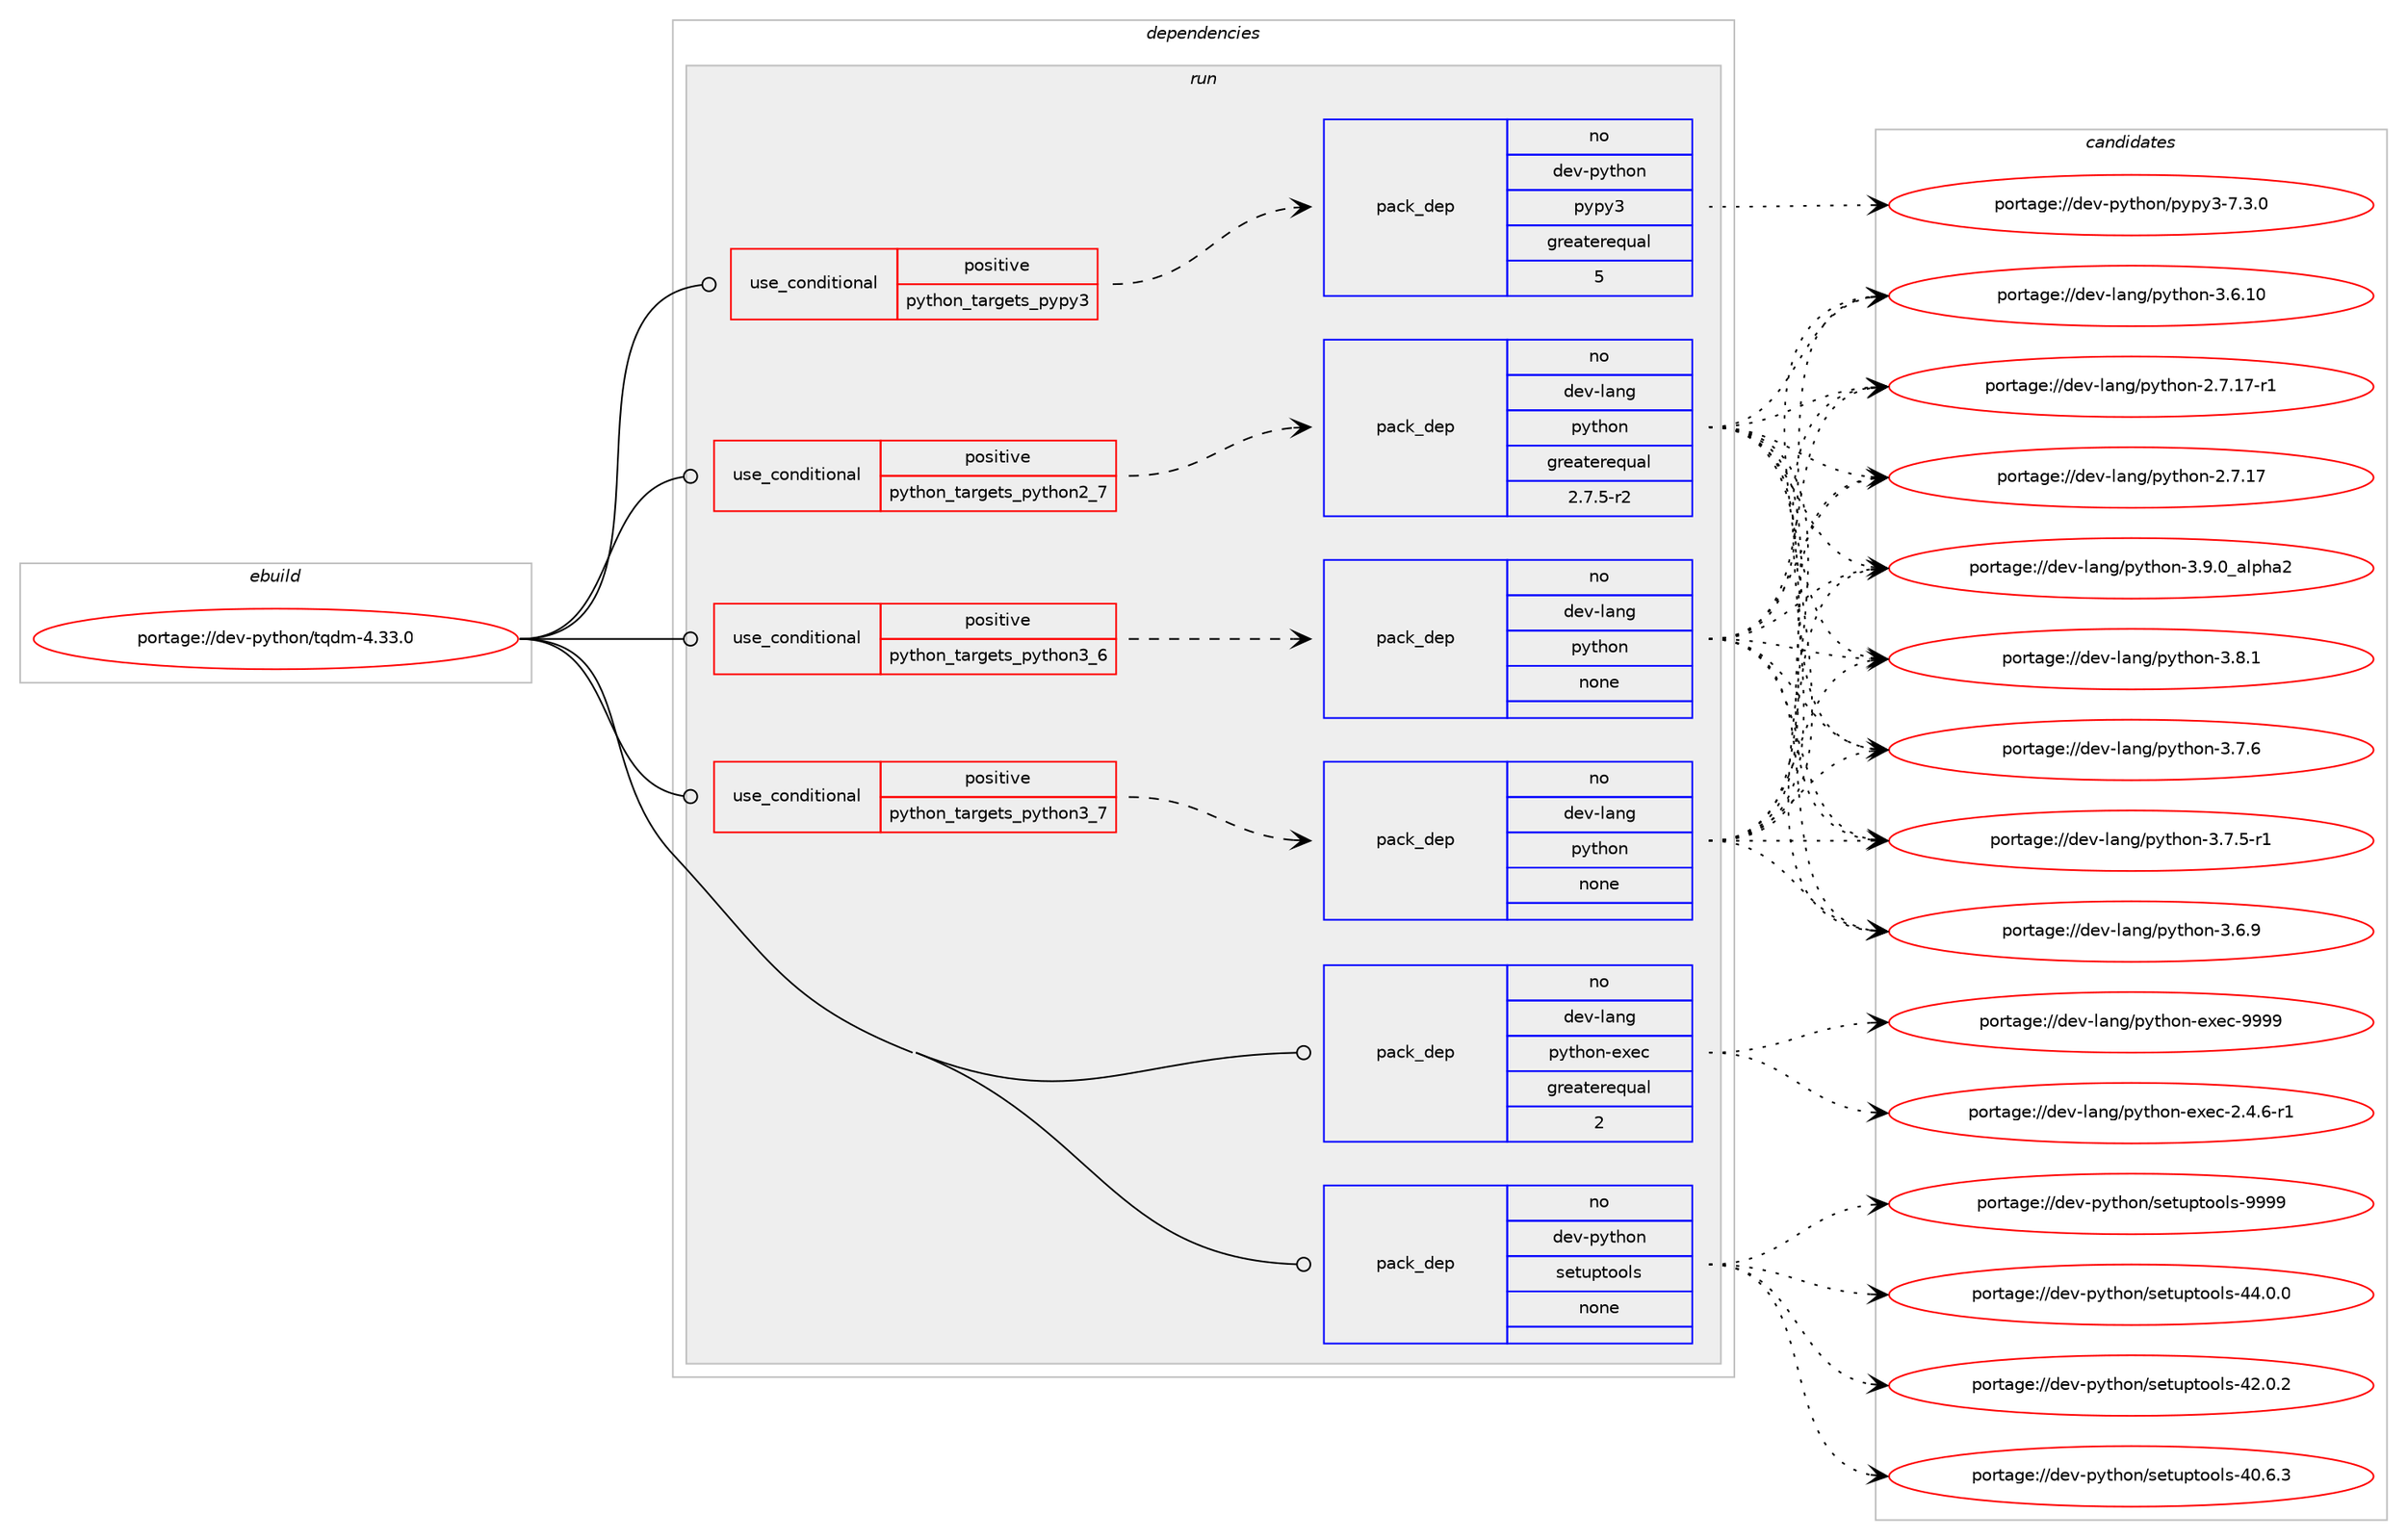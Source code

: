 digraph prolog {

# *************
# Graph options
# *************

newrank=true;
concentrate=true;
compound=true;
graph [rankdir=LR,fontname=Helvetica,fontsize=10,ranksep=1.5];#, ranksep=2.5, nodesep=0.2];
edge  [arrowhead=vee];
node  [fontname=Helvetica,fontsize=10];

# **********
# The ebuild
# **********

subgraph cluster_leftcol {
color=gray;
rank=same;
label=<<i>ebuild</i>>;
id [label="portage://dev-python/tqdm-4.33.0", color=red, width=4, href="../dev-python/tqdm-4.33.0.svg"];
}

# ****************
# The dependencies
# ****************

subgraph cluster_midcol {
color=gray;
label=<<i>dependencies</i>>;
subgraph cluster_compile {
fillcolor="#eeeeee";
style=filled;
label=<<i>compile</i>>;
}
subgraph cluster_compileandrun {
fillcolor="#eeeeee";
style=filled;
label=<<i>compile and run</i>>;
}
subgraph cluster_run {
fillcolor="#eeeeee";
style=filled;
label=<<i>run</i>>;
subgraph cond104604 {
dependency421390 [label=<<TABLE BORDER="0" CELLBORDER="1" CELLSPACING="0" CELLPADDING="4"><TR><TD ROWSPAN="3" CELLPADDING="10">use_conditional</TD></TR><TR><TD>positive</TD></TR><TR><TD>python_targets_pypy3</TD></TR></TABLE>>, shape=none, color=red];
subgraph pack311889 {
dependency421391 [label=<<TABLE BORDER="0" CELLBORDER="1" CELLSPACING="0" CELLPADDING="4" WIDTH="220"><TR><TD ROWSPAN="6" CELLPADDING="30">pack_dep</TD></TR><TR><TD WIDTH="110">no</TD></TR><TR><TD>dev-python</TD></TR><TR><TD>pypy3</TD></TR><TR><TD>greaterequal</TD></TR><TR><TD>5</TD></TR></TABLE>>, shape=none, color=blue];
}
dependency421390:e -> dependency421391:w [weight=20,style="dashed",arrowhead="vee"];
}
id:e -> dependency421390:w [weight=20,style="solid",arrowhead="odot"];
subgraph cond104605 {
dependency421392 [label=<<TABLE BORDER="0" CELLBORDER="1" CELLSPACING="0" CELLPADDING="4"><TR><TD ROWSPAN="3" CELLPADDING="10">use_conditional</TD></TR><TR><TD>positive</TD></TR><TR><TD>python_targets_python2_7</TD></TR></TABLE>>, shape=none, color=red];
subgraph pack311890 {
dependency421393 [label=<<TABLE BORDER="0" CELLBORDER="1" CELLSPACING="0" CELLPADDING="4" WIDTH="220"><TR><TD ROWSPAN="6" CELLPADDING="30">pack_dep</TD></TR><TR><TD WIDTH="110">no</TD></TR><TR><TD>dev-lang</TD></TR><TR><TD>python</TD></TR><TR><TD>greaterequal</TD></TR><TR><TD>2.7.5-r2</TD></TR></TABLE>>, shape=none, color=blue];
}
dependency421392:e -> dependency421393:w [weight=20,style="dashed",arrowhead="vee"];
}
id:e -> dependency421392:w [weight=20,style="solid",arrowhead="odot"];
subgraph cond104606 {
dependency421394 [label=<<TABLE BORDER="0" CELLBORDER="1" CELLSPACING="0" CELLPADDING="4"><TR><TD ROWSPAN="3" CELLPADDING="10">use_conditional</TD></TR><TR><TD>positive</TD></TR><TR><TD>python_targets_python3_6</TD></TR></TABLE>>, shape=none, color=red];
subgraph pack311891 {
dependency421395 [label=<<TABLE BORDER="0" CELLBORDER="1" CELLSPACING="0" CELLPADDING="4" WIDTH="220"><TR><TD ROWSPAN="6" CELLPADDING="30">pack_dep</TD></TR><TR><TD WIDTH="110">no</TD></TR><TR><TD>dev-lang</TD></TR><TR><TD>python</TD></TR><TR><TD>none</TD></TR><TR><TD></TD></TR></TABLE>>, shape=none, color=blue];
}
dependency421394:e -> dependency421395:w [weight=20,style="dashed",arrowhead="vee"];
}
id:e -> dependency421394:w [weight=20,style="solid",arrowhead="odot"];
subgraph cond104607 {
dependency421396 [label=<<TABLE BORDER="0" CELLBORDER="1" CELLSPACING="0" CELLPADDING="4"><TR><TD ROWSPAN="3" CELLPADDING="10">use_conditional</TD></TR><TR><TD>positive</TD></TR><TR><TD>python_targets_python3_7</TD></TR></TABLE>>, shape=none, color=red];
subgraph pack311892 {
dependency421397 [label=<<TABLE BORDER="0" CELLBORDER="1" CELLSPACING="0" CELLPADDING="4" WIDTH="220"><TR><TD ROWSPAN="6" CELLPADDING="30">pack_dep</TD></TR><TR><TD WIDTH="110">no</TD></TR><TR><TD>dev-lang</TD></TR><TR><TD>python</TD></TR><TR><TD>none</TD></TR><TR><TD></TD></TR></TABLE>>, shape=none, color=blue];
}
dependency421396:e -> dependency421397:w [weight=20,style="dashed",arrowhead="vee"];
}
id:e -> dependency421396:w [weight=20,style="solid",arrowhead="odot"];
subgraph pack311893 {
dependency421398 [label=<<TABLE BORDER="0" CELLBORDER="1" CELLSPACING="0" CELLPADDING="4" WIDTH="220"><TR><TD ROWSPAN="6" CELLPADDING="30">pack_dep</TD></TR><TR><TD WIDTH="110">no</TD></TR><TR><TD>dev-lang</TD></TR><TR><TD>python-exec</TD></TR><TR><TD>greaterequal</TD></TR><TR><TD>2</TD></TR></TABLE>>, shape=none, color=blue];
}
id:e -> dependency421398:w [weight=20,style="solid",arrowhead="odot"];
subgraph pack311894 {
dependency421399 [label=<<TABLE BORDER="0" CELLBORDER="1" CELLSPACING="0" CELLPADDING="4" WIDTH="220"><TR><TD ROWSPAN="6" CELLPADDING="30">pack_dep</TD></TR><TR><TD WIDTH="110">no</TD></TR><TR><TD>dev-python</TD></TR><TR><TD>setuptools</TD></TR><TR><TD>none</TD></TR><TR><TD></TD></TR></TABLE>>, shape=none, color=blue];
}
id:e -> dependency421399:w [weight=20,style="solid",arrowhead="odot"];
}
}

# **************
# The candidates
# **************

subgraph cluster_choices {
rank=same;
color=gray;
label=<<i>candidates</i>>;

subgraph choice311889 {
color=black;
nodesep=1;
choice100101118451121211161041111104711212111212151455546514648 [label="portage://dev-python/pypy3-7.3.0", color=red, width=4,href="../dev-python/pypy3-7.3.0.svg"];
dependency421391:e -> choice100101118451121211161041111104711212111212151455546514648:w [style=dotted,weight="100"];
}
subgraph choice311890 {
color=black;
nodesep=1;
choice10010111845108971101034711212111610411111045514657464895971081121049750 [label="portage://dev-lang/python-3.9.0_alpha2", color=red, width=4,href="../dev-lang/python-3.9.0_alpha2.svg"];
choice100101118451089711010347112121116104111110455146564649 [label="portage://dev-lang/python-3.8.1", color=red, width=4,href="../dev-lang/python-3.8.1.svg"];
choice100101118451089711010347112121116104111110455146554654 [label="portage://dev-lang/python-3.7.6", color=red, width=4,href="../dev-lang/python-3.7.6.svg"];
choice1001011184510897110103471121211161041111104551465546534511449 [label="portage://dev-lang/python-3.7.5-r1", color=red, width=4,href="../dev-lang/python-3.7.5-r1.svg"];
choice100101118451089711010347112121116104111110455146544657 [label="portage://dev-lang/python-3.6.9", color=red, width=4,href="../dev-lang/python-3.6.9.svg"];
choice10010111845108971101034711212111610411111045514654464948 [label="portage://dev-lang/python-3.6.10", color=red, width=4,href="../dev-lang/python-3.6.10.svg"];
choice100101118451089711010347112121116104111110455046554649554511449 [label="portage://dev-lang/python-2.7.17-r1", color=red, width=4,href="../dev-lang/python-2.7.17-r1.svg"];
choice10010111845108971101034711212111610411111045504655464955 [label="portage://dev-lang/python-2.7.17", color=red, width=4,href="../dev-lang/python-2.7.17.svg"];
dependency421393:e -> choice10010111845108971101034711212111610411111045514657464895971081121049750:w [style=dotted,weight="100"];
dependency421393:e -> choice100101118451089711010347112121116104111110455146564649:w [style=dotted,weight="100"];
dependency421393:e -> choice100101118451089711010347112121116104111110455146554654:w [style=dotted,weight="100"];
dependency421393:e -> choice1001011184510897110103471121211161041111104551465546534511449:w [style=dotted,weight="100"];
dependency421393:e -> choice100101118451089711010347112121116104111110455146544657:w [style=dotted,weight="100"];
dependency421393:e -> choice10010111845108971101034711212111610411111045514654464948:w [style=dotted,weight="100"];
dependency421393:e -> choice100101118451089711010347112121116104111110455046554649554511449:w [style=dotted,weight="100"];
dependency421393:e -> choice10010111845108971101034711212111610411111045504655464955:w [style=dotted,weight="100"];
}
subgraph choice311891 {
color=black;
nodesep=1;
choice10010111845108971101034711212111610411111045514657464895971081121049750 [label="portage://dev-lang/python-3.9.0_alpha2", color=red, width=4,href="../dev-lang/python-3.9.0_alpha2.svg"];
choice100101118451089711010347112121116104111110455146564649 [label="portage://dev-lang/python-3.8.1", color=red, width=4,href="../dev-lang/python-3.8.1.svg"];
choice100101118451089711010347112121116104111110455146554654 [label="portage://dev-lang/python-3.7.6", color=red, width=4,href="../dev-lang/python-3.7.6.svg"];
choice1001011184510897110103471121211161041111104551465546534511449 [label="portage://dev-lang/python-3.7.5-r1", color=red, width=4,href="../dev-lang/python-3.7.5-r1.svg"];
choice100101118451089711010347112121116104111110455146544657 [label="portage://dev-lang/python-3.6.9", color=red, width=4,href="../dev-lang/python-3.6.9.svg"];
choice10010111845108971101034711212111610411111045514654464948 [label="portage://dev-lang/python-3.6.10", color=red, width=4,href="../dev-lang/python-3.6.10.svg"];
choice100101118451089711010347112121116104111110455046554649554511449 [label="portage://dev-lang/python-2.7.17-r1", color=red, width=4,href="../dev-lang/python-2.7.17-r1.svg"];
choice10010111845108971101034711212111610411111045504655464955 [label="portage://dev-lang/python-2.7.17", color=red, width=4,href="../dev-lang/python-2.7.17.svg"];
dependency421395:e -> choice10010111845108971101034711212111610411111045514657464895971081121049750:w [style=dotted,weight="100"];
dependency421395:e -> choice100101118451089711010347112121116104111110455146564649:w [style=dotted,weight="100"];
dependency421395:e -> choice100101118451089711010347112121116104111110455146554654:w [style=dotted,weight="100"];
dependency421395:e -> choice1001011184510897110103471121211161041111104551465546534511449:w [style=dotted,weight="100"];
dependency421395:e -> choice100101118451089711010347112121116104111110455146544657:w [style=dotted,weight="100"];
dependency421395:e -> choice10010111845108971101034711212111610411111045514654464948:w [style=dotted,weight="100"];
dependency421395:e -> choice100101118451089711010347112121116104111110455046554649554511449:w [style=dotted,weight="100"];
dependency421395:e -> choice10010111845108971101034711212111610411111045504655464955:w [style=dotted,weight="100"];
}
subgraph choice311892 {
color=black;
nodesep=1;
choice10010111845108971101034711212111610411111045514657464895971081121049750 [label="portage://dev-lang/python-3.9.0_alpha2", color=red, width=4,href="../dev-lang/python-3.9.0_alpha2.svg"];
choice100101118451089711010347112121116104111110455146564649 [label="portage://dev-lang/python-3.8.1", color=red, width=4,href="../dev-lang/python-3.8.1.svg"];
choice100101118451089711010347112121116104111110455146554654 [label="portage://dev-lang/python-3.7.6", color=red, width=4,href="../dev-lang/python-3.7.6.svg"];
choice1001011184510897110103471121211161041111104551465546534511449 [label="portage://dev-lang/python-3.7.5-r1", color=red, width=4,href="../dev-lang/python-3.7.5-r1.svg"];
choice100101118451089711010347112121116104111110455146544657 [label="portage://dev-lang/python-3.6.9", color=red, width=4,href="../dev-lang/python-3.6.9.svg"];
choice10010111845108971101034711212111610411111045514654464948 [label="portage://dev-lang/python-3.6.10", color=red, width=4,href="../dev-lang/python-3.6.10.svg"];
choice100101118451089711010347112121116104111110455046554649554511449 [label="portage://dev-lang/python-2.7.17-r1", color=red, width=4,href="../dev-lang/python-2.7.17-r1.svg"];
choice10010111845108971101034711212111610411111045504655464955 [label="portage://dev-lang/python-2.7.17", color=red, width=4,href="../dev-lang/python-2.7.17.svg"];
dependency421397:e -> choice10010111845108971101034711212111610411111045514657464895971081121049750:w [style=dotted,weight="100"];
dependency421397:e -> choice100101118451089711010347112121116104111110455146564649:w [style=dotted,weight="100"];
dependency421397:e -> choice100101118451089711010347112121116104111110455146554654:w [style=dotted,weight="100"];
dependency421397:e -> choice1001011184510897110103471121211161041111104551465546534511449:w [style=dotted,weight="100"];
dependency421397:e -> choice100101118451089711010347112121116104111110455146544657:w [style=dotted,weight="100"];
dependency421397:e -> choice10010111845108971101034711212111610411111045514654464948:w [style=dotted,weight="100"];
dependency421397:e -> choice100101118451089711010347112121116104111110455046554649554511449:w [style=dotted,weight="100"];
dependency421397:e -> choice10010111845108971101034711212111610411111045504655464955:w [style=dotted,weight="100"];
}
subgraph choice311893 {
color=black;
nodesep=1;
choice10010111845108971101034711212111610411111045101120101994557575757 [label="portage://dev-lang/python-exec-9999", color=red, width=4,href="../dev-lang/python-exec-9999.svg"];
choice10010111845108971101034711212111610411111045101120101994550465246544511449 [label="portage://dev-lang/python-exec-2.4.6-r1", color=red, width=4,href="../dev-lang/python-exec-2.4.6-r1.svg"];
dependency421398:e -> choice10010111845108971101034711212111610411111045101120101994557575757:w [style=dotted,weight="100"];
dependency421398:e -> choice10010111845108971101034711212111610411111045101120101994550465246544511449:w [style=dotted,weight="100"];
}
subgraph choice311894 {
color=black;
nodesep=1;
choice10010111845112121116104111110471151011161171121161111111081154557575757 [label="portage://dev-python/setuptools-9999", color=red, width=4,href="../dev-python/setuptools-9999.svg"];
choice100101118451121211161041111104711510111611711211611111110811545525246484648 [label="portage://dev-python/setuptools-44.0.0", color=red, width=4,href="../dev-python/setuptools-44.0.0.svg"];
choice100101118451121211161041111104711510111611711211611111110811545525046484650 [label="portage://dev-python/setuptools-42.0.2", color=red, width=4,href="../dev-python/setuptools-42.0.2.svg"];
choice100101118451121211161041111104711510111611711211611111110811545524846544651 [label="portage://dev-python/setuptools-40.6.3", color=red, width=4,href="../dev-python/setuptools-40.6.3.svg"];
dependency421399:e -> choice10010111845112121116104111110471151011161171121161111111081154557575757:w [style=dotted,weight="100"];
dependency421399:e -> choice100101118451121211161041111104711510111611711211611111110811545525246484648:w [style=dotted,weight="100"];
dependency421399:e -> choice100101118451121211161041111104711510111611711211611111110811545525046484650:w [style=dotted,weight="100"];
dependency421399:e -> choice100101118451121211161041111104711510111611711211611111110811545524846544651:w [style=dotted,weight="100"];
}
}

}
